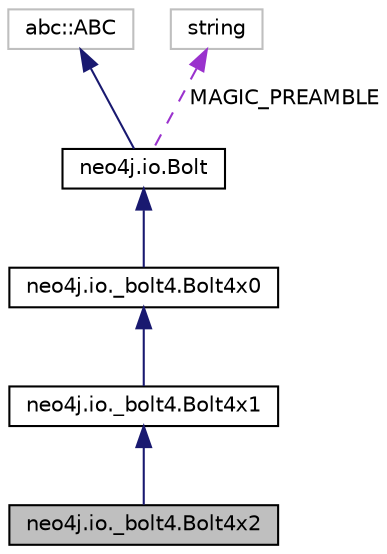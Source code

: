 digraph "neo4j.io._bolt4.Bolt4x2"
{
 // LATEX_PDF_SIZE
  edge [fontname="Helvetica",fontsize="10",labelfontname="Helvetica",labelfontsize="10"];
  node [fontname="Helvetica",fontsize="10",shape=record];
  Node1 [label="neo4j.io._bolt4.Bolt4x2",height=0.2,width=0.4,color="black", fillcolor="grey75", style="filled", fontcolor="black",tooltip=" "];
  Node2 -> Node1 [dir="back",color="midnightblue",fontsize="10",style="solid",fontname="Helvetica"];
  Node2 [label="neo4j.io._bolt4.Bolt4x1",height=0.2,width=0.4,color="black", fillcolor="white", style="filled",URL="$classneo4j_1_1io_1_1__bolt4_1_1_bolt4x1.html",tooltip=" "];
  Node3 -> Node2 [dir="back",color="midnightblue",fontsize="10",style="solid",fontname="Helvetica"];
  Node3 [label="neo4j.io._bolt4.Bolt4x0",height=0.2,width=0.4,color="black", fillcolor="white", style="filled",URL="$classneo4j_1_1io_1_1__bolt4_1_1_bolt4x0.html",tooltip=" "];
  Node4 -> Node3 [dir="back",color="midnightblue",fontsize="10",style="solid",fontname="Helvetica"];
  Node4 [label="neo4j.io.Bolt",height=0.2,width=0.4,color="black", fillcolor="white", style="filled",URL="$classneo4j_1_1io_1_1_bolt.html",tooltip=" "];
  Node5 -> Node4 [dir="back",color="midnightblue",fontsize="10",style="solid",fontname="Helvetica"];
  Node5 [label="abc::ABC",height=0.2,width=0.4,color="grey75", fillcolor="white", style="filled",tooltip=" "];
  Node6 -> Node4 [dir="back",color="darkorchid3",fontsize="10",style="dashed",label=" MAGIC_PREAMBLE" ,fontname="Helvetica"];
  Node6 [label="string",height=0.2,width=0.4,color="grey75", fillcolor="white", style="filled",tooltip=" "];
}
